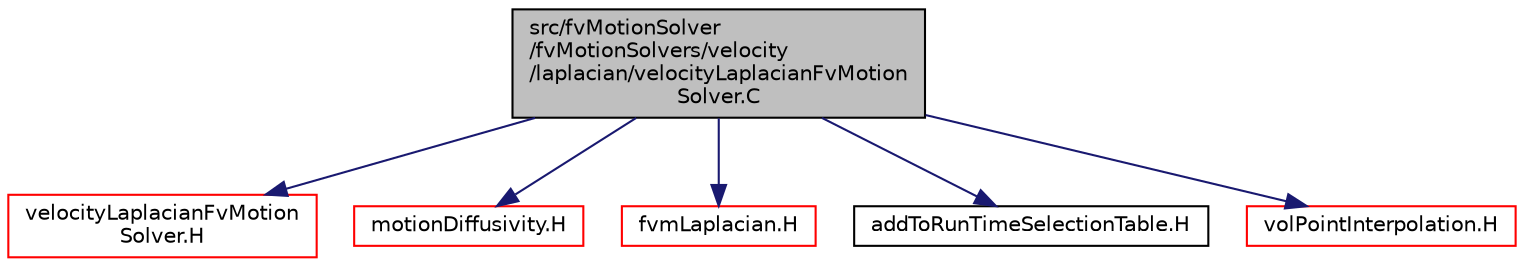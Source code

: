 digraph "src/fvMotionSolver/fvMotionSolvers/velocity/laplacian/velocityLaplacianFvMotionSolver.C"
{
  bgcolor="transparent";
  edge [fontname="Helvetica",fontsize="10",labelfontname="Helvetica",labelfontsize="10"];
  node [fontname="Helvetica",fontsize="10",shape=record];
  Node0 [label="src/fvMotionSolver\l/fvMotionSolvers/velocity\l/laplacian/velocityLaplacianFvMotion\lSolver.C",height=0.2,width=0.4,color="black", fillcolor="grey75", style="filled", fontcolor="black"];
  Node0 -> Node1 [color="midnightblue",fontsize="10",style="solid",fontname="Helvetica"];
  Node1 [label="velocityLaplacianFvMotion\lSolver.H",height=0.2,width=0.4,color="red",URL="$a05072.html"];
  Node0 -> Node324 [color="midnightblue",fontsize="10",style="solid",fontname="Helvetica"];
  Node324 [label="motionDiffusivity.H",height=0.2,width=0.4,color="red",URL="$a05153.html"];
  Node0 -> Node325 [color="midnightblue",fontsize="10",style="solid",fontname="Helvetica"];
  Node325 [label="fvmLaplacian.H",height=0.2,width=0.4,color="red",URL="$a03248.html",tooltip="Calculate the matrix for the laplacian of the field. "];
  Node0 -> Node345 [color="midnightblue",fontsize="10",style="solid",fontname="Helvetica"];
  Node345 [label="addToRunTimeSelectionTable.H",height=0.2,width=0.4,color="black",URL="$a09989.html",tooltip="Macros for easy insertion into run-time selection tables. "];
  Node0 -> Node346 [color="midnightblue",fontsize="10",style="solid",fontname="Helvetica"];
  Node346 [label="volPointInterpolation.H",height=0.2,width=0.4,color="red",URL="$a04535.html"];
}
